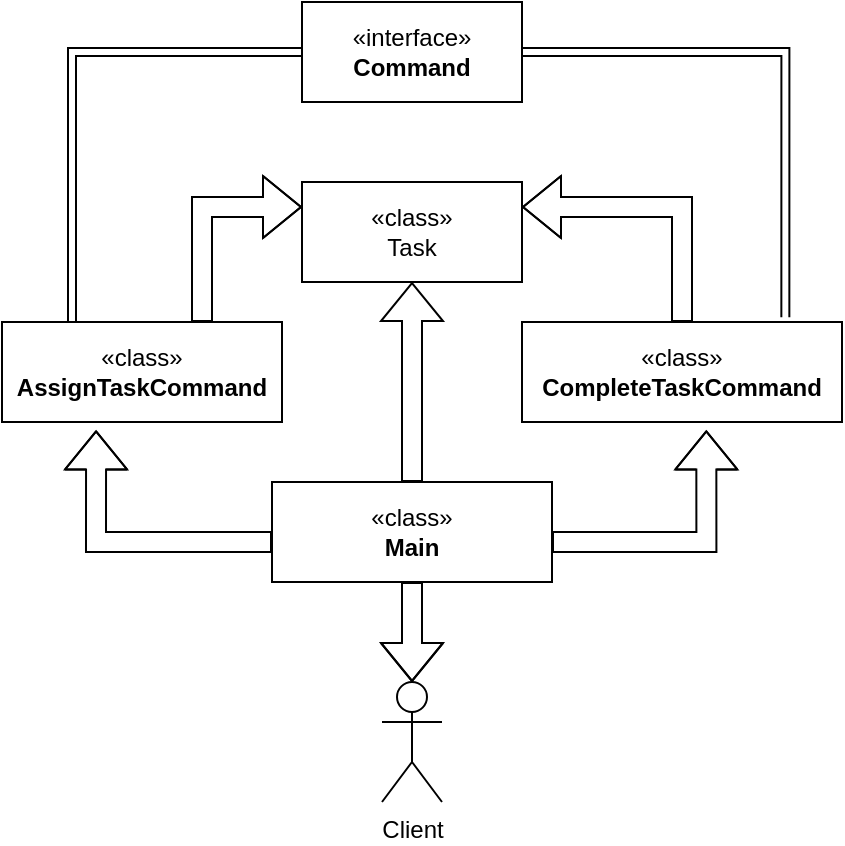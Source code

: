 <mxfile version="21.3.2" type="device">
  <diagram name="Página-1" id="50LsCa6rAoqZvoj7A7BJ">
    <mxGraphModel dx="778" dy="342" grid="1" gridSize="10" guides="1" tooltips="1" connect="1" arrows="1" fold="1" page="1" pageScale="1" pageWidth="827" pageHeight="1169" math="0" shadow="0">
      <root>
        <mxCell id="0" />
        <mxCell id="1" parent="0" />
        <mxCell id="qY1jeRDZ6ZFxGWXt1wqj-6" style="edgeStyle=orthogonalEdgeStyle;shape=link;rounded=0;orthogonalLoop=1;jettySize=auto;html=1;entryX=0.25;entryY=0;entryDx=0;entryDy=0;" edge="1" parent="1" source="qY1jeRDZ6ZFxGWXt1wqj-1" target="qY1jeRDZ6ZFxGWXt1wqj-4">
          <mxGeometry relative="1" as="geometry" />
        </mxCell>
        <mxCell id="qY1jeRDZ6ZFxGWXt1wqj-10" style="edgeStyle=orthogonalEdgeStyle;shape=link;rounded=0;orthogonalLoop=1;jettySize=auto;html=1;entryX=0.823;entryY=-0.047;entryDx=0;entryDy=0;entryPerimeter=0;" edge="1" parent="1" source="qY1jeRDZ6ZFxGWXt1wqj-1" target="qY1jeRDZ6ZFxGWXt1wqj-3">
          <mxGeometry relative="1" as="geometry">
            <Array as="points">
              <mxPoint x="492" y="55" />
            </Array>
          </mxGeometry>
        </mxCell>
        <mxCell id="qY1jeRDZ6ZFxGWXt1wqj-1" value="«interface»&lt;br&gt;&lt;b&gt;Command&lt;/b&gt;" style="html=1;whiteSpace=wrap;" vertex="1" parent="1">
          <mxGeometry x="250" y="30" width="110" height="50" as="geometry" />
        </mxCell>
        <mxCell id="qY1jeRDZ6ZFxGWXt1wqj-2" value="«class»&lt;br&gt;Task" style="html=1;whiteSpace=wrap;" vertex="1" parent="1">
          <mxGeometry x="250" y="120" width="110" height="50" as="geometry" />
        </mxCell>
        <mxCell id="qY1jeRDZ6ZFxGWXt1wqj-9" style="edgeStyle=orthogonalEdgeStyle;shape=flexArrow;rounded=0;orthogonalLoop=1;jettySize=auto;html=1;entryX=1;entryY=0.25;entryDx=0;entryDy=0;" edge="1" parent="1" source="qY1jeRDZ6ZFxGWXt1wqj-3" target="qY1jeRDZ6ZFxGWXt1wqj-2">
          <mxGeometry relative="1" as="geometry" />
        </mxCell>
        <mxCell id="qY1jeRDZ6ZFxGWXt1wqj-3" value="«class»&lt;br&gt;&lt;b&gt;CompleteTaskCommand&lt;/b&gt;" style="html=1;whiteSpace=wrap;" vertex="1" parent="1">
          <mxGeometry x="360" y="190" width="160" height="50" as="geometry" />
        </mxCell>
        <mxCell id="qY1jeRDZ6ZFxGWXt1wqj-8" style="edgeStyle=orthogonalEdgeStyle;shape=flexArrow;rounded=0;orthogonalLoop=1;jettySize=auto;html=1;entryX=0;entryY=0.25;entryDx=0;entryDy=0;" edge="1" parent="1" source="qY1jeRDZ6ZFxGWXt1wqj-4" target="qY1jeRDZ6ZFxGWXt1wqj-2">
          <mxGeometry relative="1" as="geometry">
            <Array as="points">
              <mxPoint x="200" y="133" />
            </Array>
          </mxGeometry>
        </mxCell>
        <mxCell id="qY1jeRDZ6ZFxGWXt1wqj-4" value="«class»&lt;br&gt;&lt;b&gt;AssignTaskCommand&lt;/b&gt;" style="html=1;whiteSpace=wrap;" vertex="1" parent="1">
          <mxGeometry x="100" y="190" width="140" height="50" as="geometry" />
        </mxCell>
        <mxCell id="qY1jeRDZ6ZFxGWXt1wqj-12" style="edgeStyle=orthogonalEdgeStyle;shape=flexArrow;rounded=0;orthogonalLoop=1;jettySize=auto;html=1;entryX=0.576;entryY=1.084;entryDx=0;entryDy=0;entryPerimeter=0;" edge="1" parent="1" source="qY1jeRDZ6ZFxGWXt1wqj-11" target="qY1jeRDZ6ZFxGWXt1wqj-3">
          <mxGeometry relative="1" as="geometry">
            <Array as="points">
              <mxPoint x="452" y="300" />
            </Array>
          </mxGeometry>
        </mxCell>
        <mxCell id="qY1jeRDZ6ZFxGWXt1wqj-13" style="edgeStyle=orthogonalEdgeStyle;shape=flexArrow;rounded=0;orthogonalLoop=1;jettySize=auto;html=1;entryX=0.336;entryY=1.084;entryDx=0;entryDy=0;entryPerimeter=0;" edge="1" parent="1" source="qY1jeRDZ6ZFxGWXt1wqj-11" target="qY1jeRDZ6ZFxGWXt1wqj-4">
          <mxGeometry relative="1" as="geometry">
            <Array as="points">
              <mxPoint x="147" y="300" />
            </Array>
          </mxGeometry>
        </mxCell>
        <mxCell id="qY1jeRDZ6ZFxGWXt1wqj-14" style="edgeStyle=orthogonalEdgeStyle;shape=flexArrow;rounded=0;orthogonalLoop=1;jettySize=auto;html=1;entryX=0.5;entryY=1;entryDx=0;entryDy=0;" edge="1" parent="1" source="qY1jeRDZ6ZFxGWXt1wqj-11" target="qY1jeRDZ6ZFxGWXt1wqj-2">
          <mxGeometry relative="1" as="geometry" />
        </mxCell>
        <mxCell id="qY1jeRDZ6ZFxGWXt1wqj-15" style="edgeStyle=orthogonalEdgeStyle;shape=flexArrow;rounded=0;orthogonalLoop=1;jettySize=auto;html=1;" edge="1" parent="1" source="qY1jeRDZ6ZFxGWXt1wqj-11">
          <mxGeometry relative="1" as="geometry">
            <mxPoint x="305" y="370" as="targetPoint" />
          </mxGeometry>
        </mxCell>
        <mxCell id="qY1jeRDZ6ZFxGWXt1wqj-11" value="«class»&lt;br&gt;&lt;b&gt;Main&lt;/b&gt;" style="html=1;whiteSpace=wrap;" vertex="1" parent="1">
          <mxGeometry x="235" y="270" width="140" height="50" as="geometry" />
        </mxCell>
        <mxCell id="qY1jeRDZ6ZFxGWXt1wqj-16" value="Client" style="shape=umlActor;verticalLabelPosition=bottom;verticalAlign=top;html=1;" vertex="1" parent="1">
          <mxGeometry x="290" y="370" width="30" height="60" as="geometry" />
        </mxCell>
      </root>
    </mxGraphModel>
  </diagram>
</mxfile>
